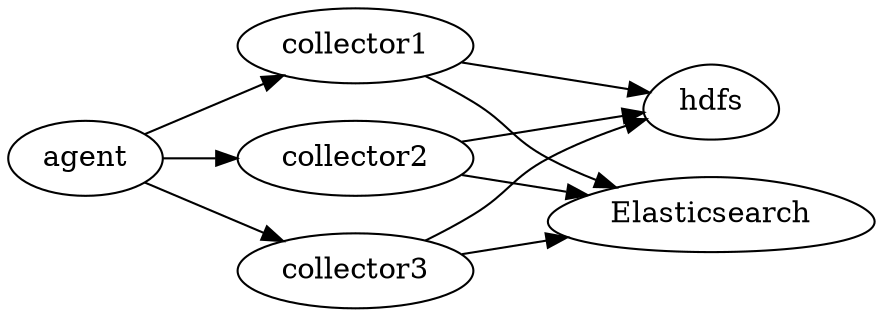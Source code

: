 digraph arch { rankdir=LR; agent -> {collector1; collector2;
    collector3;} collector1 -> {hdfs; Elasticsearch} collector2 ->
    {hdfs; Elasticsearch} collector3 -> {hdfs; Elasticsearch}
    hdfs[shape=egg]; Elasticsearch[shape=egg]; }
